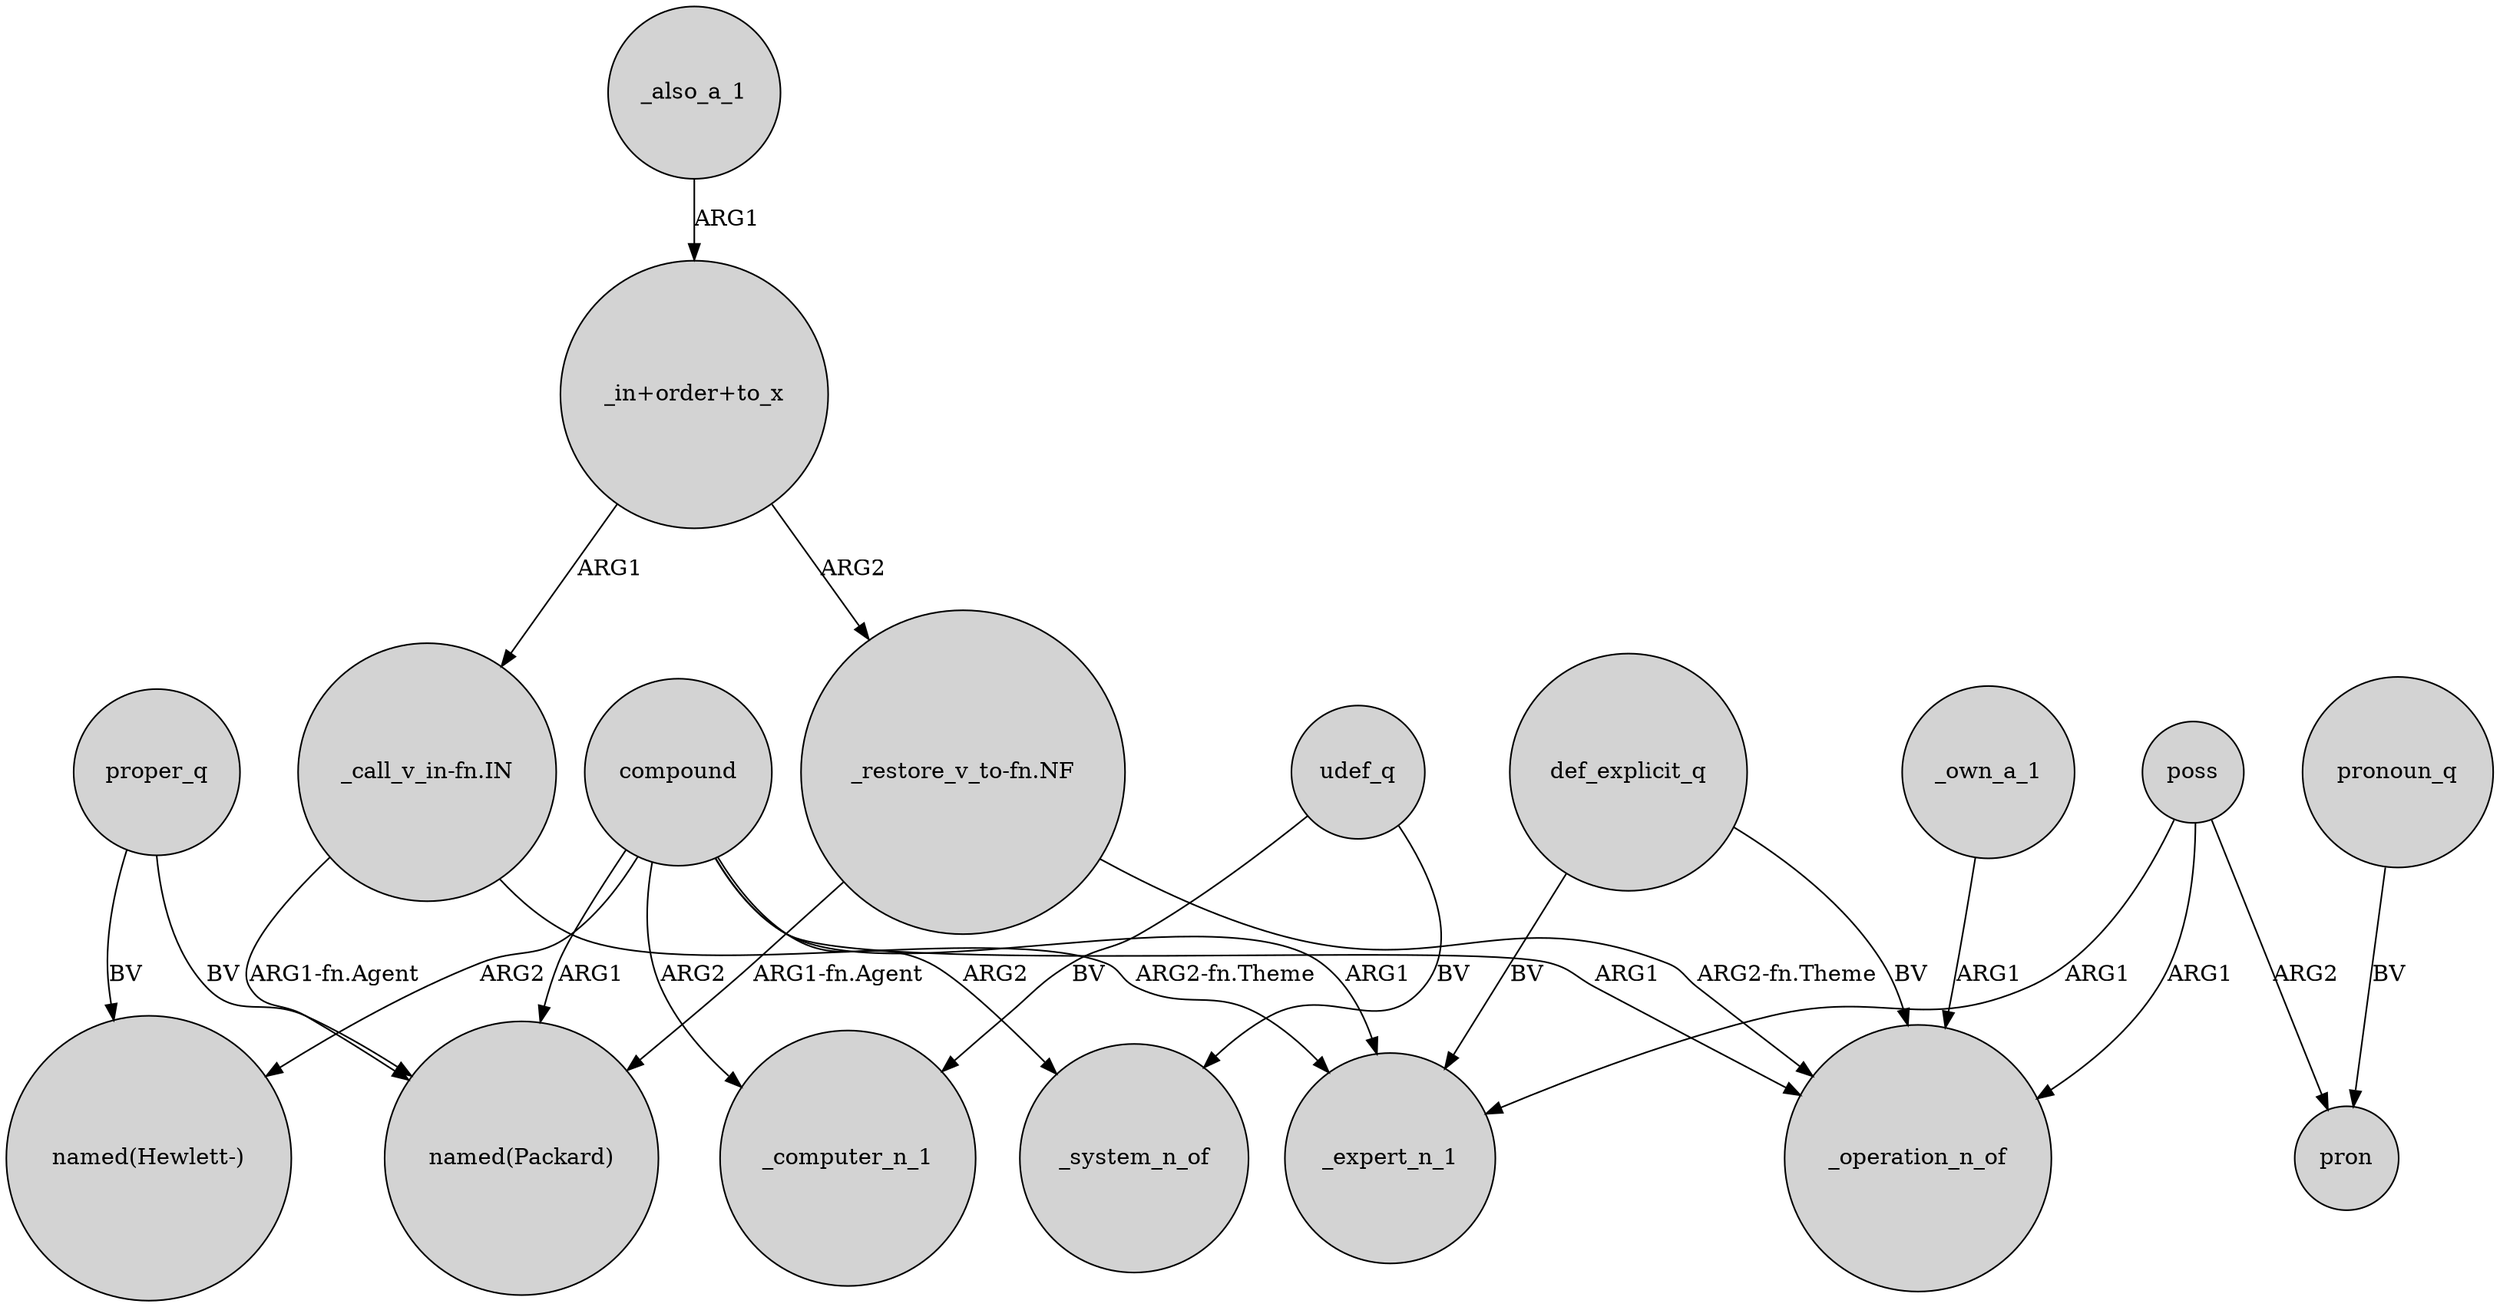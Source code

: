 digraph {
	node [shape=circle style=filled]
	_also_a_1 -> "_in+order+to_x" [label=ARG1]
	compound -> _operation_n_of [label=ARG1]
	"_restore_v_to-fn.NF" -> _operation_n_of [label="ARG2-fn.Theme"]
	proper_q -> "named(Packard)" [label=BV]
	compound -> "named(Hewlett-)" [label=ARG2]
	poss -> pron [label=ARG2]
	poss -> _operation_n_of [label=ARG1]
	compound -> _system_n_of [label=ARG2]
	def_explicit_q -> _expert_n_1 [label=BV]
	_own_a_1 -> _operation_n_of [label=ARG1]
	udef_q -> _system_n_of [label=BV]
	"_in+order+to_x" -> "_call_v_in-fn.IN" [label=ARG1]
	"_in+order+to_x" -> "_restore_v_to-fn.NF" [label=ARG2]
	udef_q -> _computer_n_1 [label=BV]
	proper_q -> "named(Hewlett-)" [label=BV]
	compound -> _computer_n_1 [label=ARG2]
	poss -> _expert_n_1 [label=ARG1]
	"_call_v_in-fn.IN" -> "named(Packard)" [label="ARG1-fn.Agent"]
	pronoun_q -> pron [label=BV]
	def_explicit_q -> _operation_n_of [label=BV]
	compound -> "named(Packard)" [label=ARG1]
	"_restore_v_to-fn.NF" -> "named(Packard)" [label="ARG1-fn.Agent"]
	"_call_v_in-fn.IN" -> _expert_n_1 [label="ARG2-fn.Theme"]
	compound -> _expert_n_1 [label=ARG1]
}
